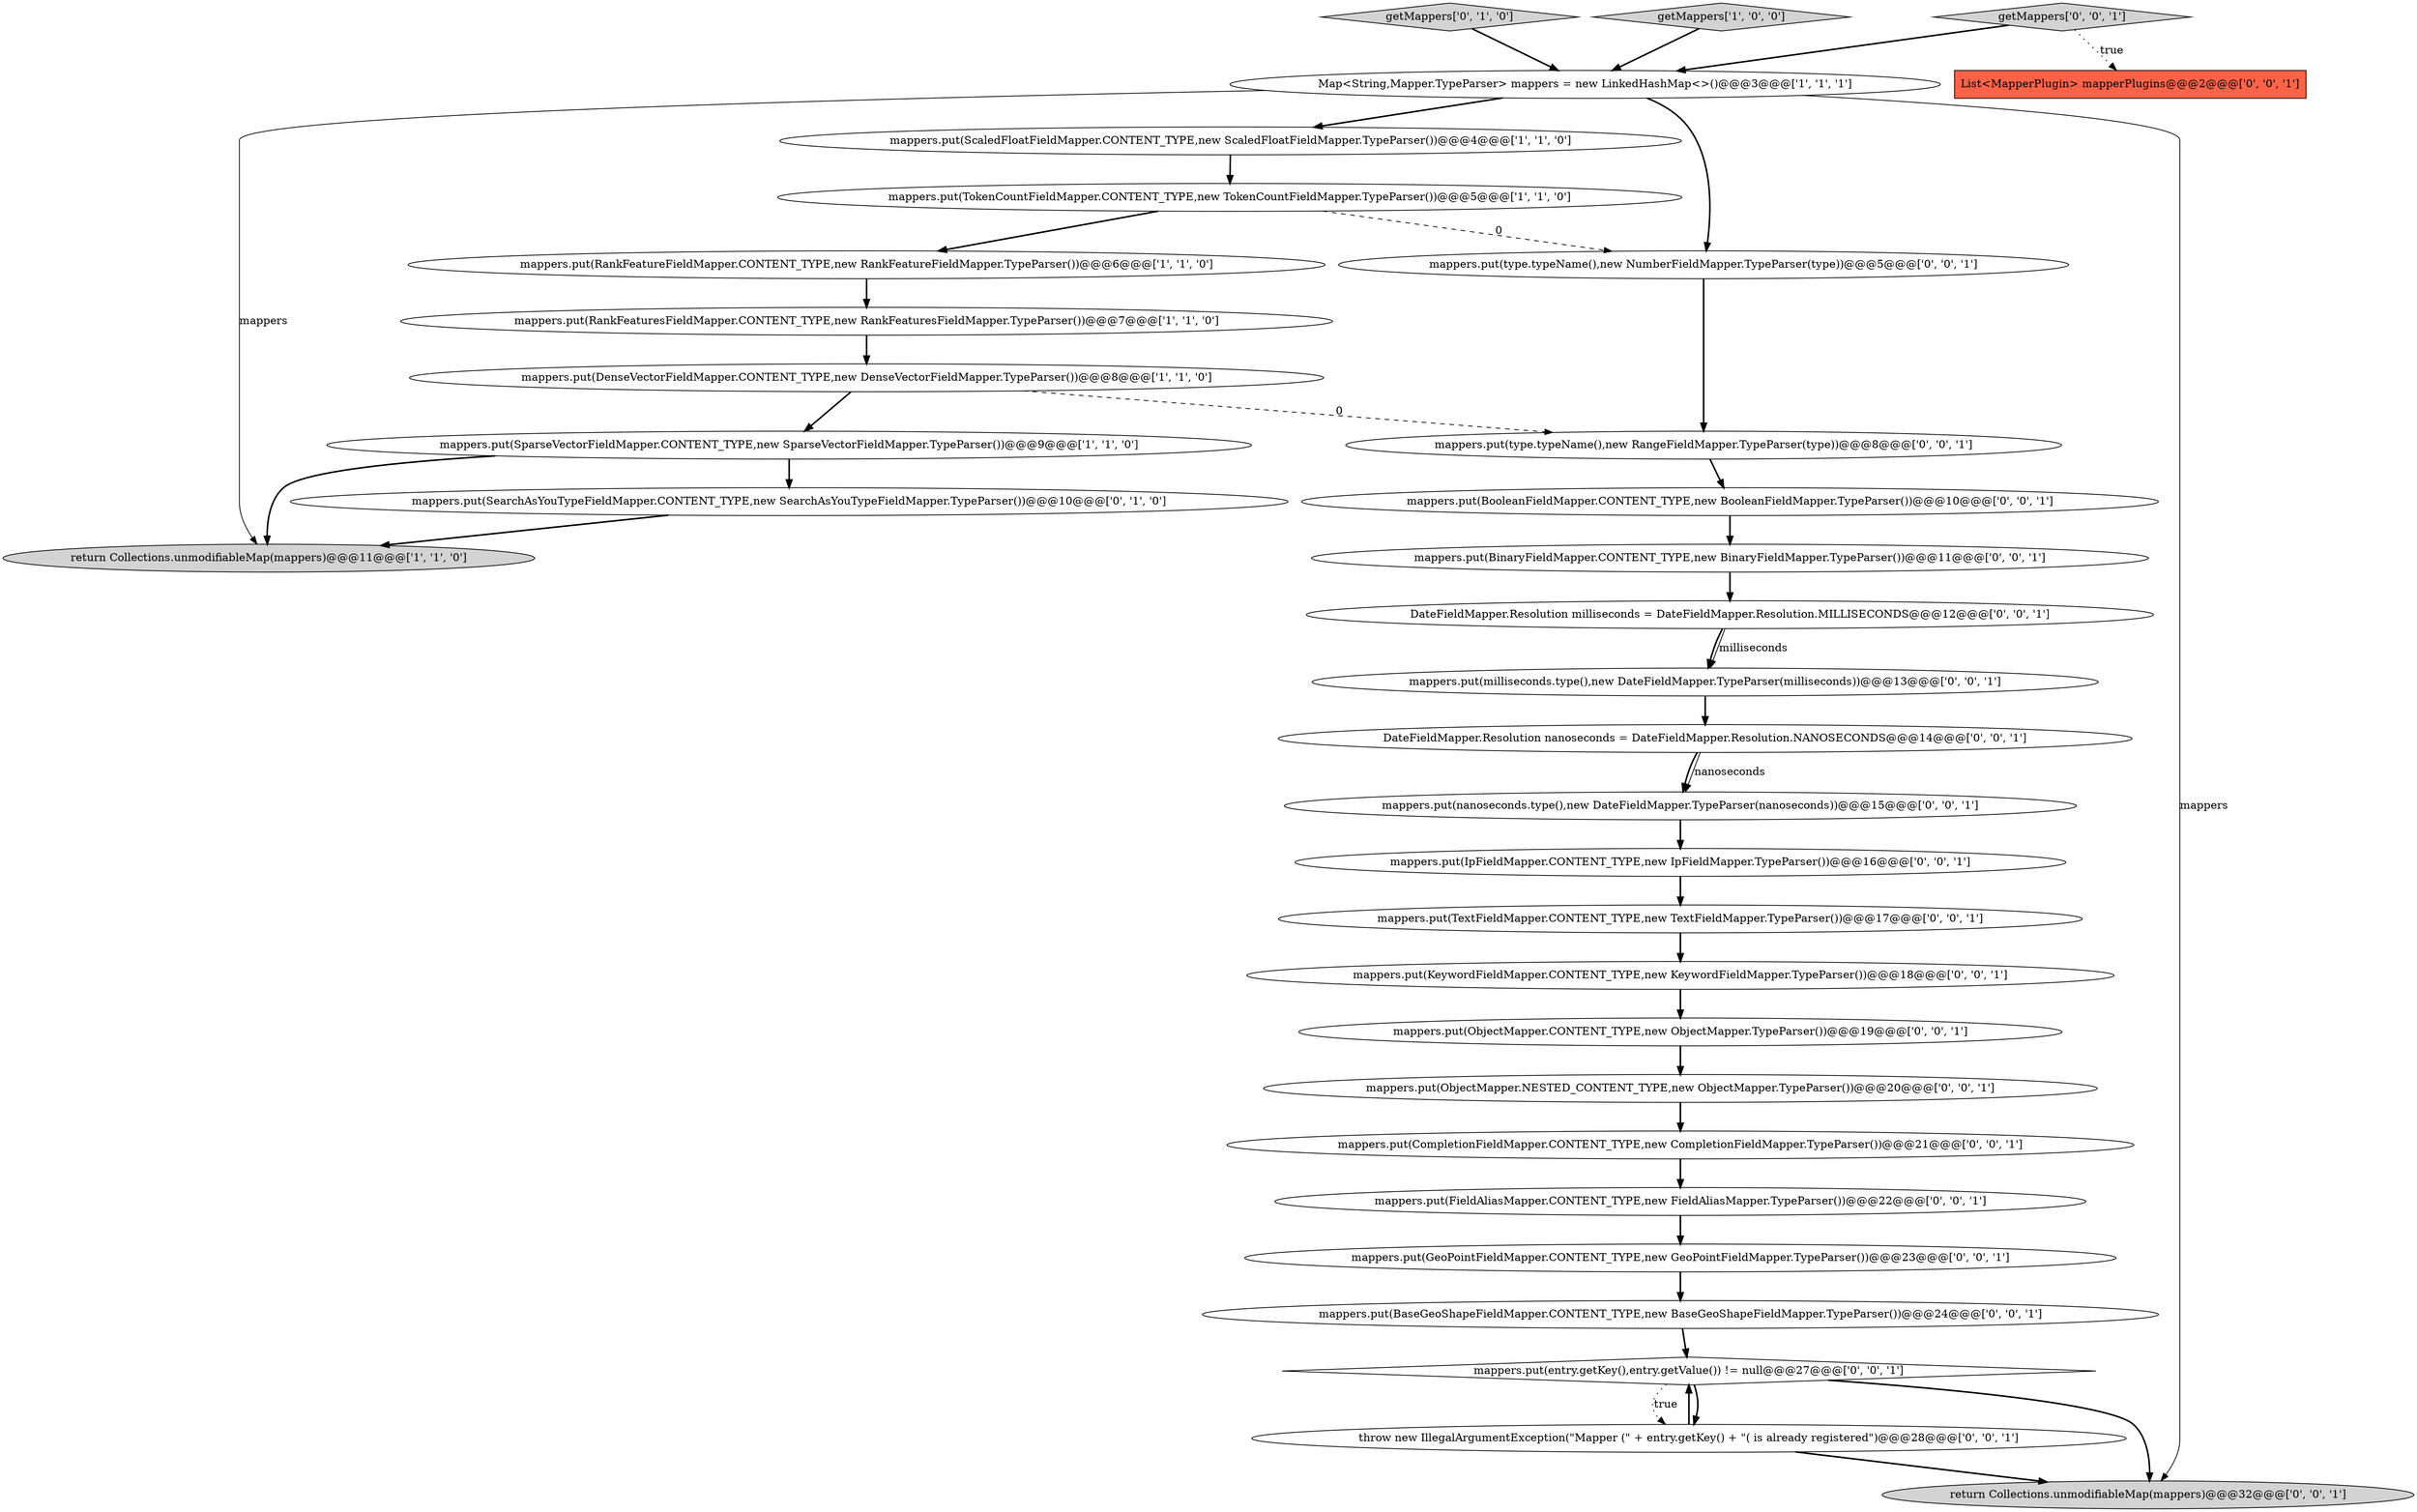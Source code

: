 digraph {
14 [style = filled, label = "mappers.put(ObjectMapper.NESTED_CONTENT_TYPE,new ObjectMapper.TypeParser())@@@20@@@['0', '0', '1']", fillcolor = white, shape = ellipse image = "AAA0AAABBB3BBB"];
17 [style = filled, label = "mappers.put(TextFieldMapper.CONTENT_TYPE,new TextFieldMapper.TypeParser())@@@17@@@['0', '0', '1']", fillcolor = white, shape = ellipse image = "AAA0AAABBB3BBB"];
10 [style = filled, label = "getMappers['0', '1', '0']", fillcolor = lightgray, shape = diamond image = "AAA0AAABBB2BBB"];
0 [style = filled, label = "mappers.put(TokenCountFieldMapper.CONTENT_TYPE,new TokenCountFieldMapper.TypeParser())@@@5@@@['1', '1', '0']", fillcolor = white, shape = ellipse image = "AAA0AAABBB1BBB"];
6 [style = filled, label = "Map<String,Mapper.TypeParser> mappers = new LinkedHashMap<>()@@@3@@@['1', '1', '1']", fillcolor = white, shape = ellipse image = "AAA0AAABBB1BBB"];
7 [style = filled, label = "mappers.put(ScaledFloatFieldMapper.CONTENT_TYPE,new ScaledFloatFieldMapper.TypeParser())@@@4@@@['1', '1', '0']", fillcolor = white, shape = ellipse image = "AAA0AAABBB1BBB"];
21 [style = filled, label = "getMappers['0', '0', '1']", fillcolor = lightgray, shape = diamond image = "AAA0AAABBB3BBB"];
22 [style = filled, label = "mappers.put(milliseconds.type(),new DateFieldMapper.TypeParser(milliseconds))@@@13@@@['0', '0', '1']", fillcolor = white, shape = ellipse image = "AAA0AAABBB3BBB"];
28 [style = filled, label = "return Collections.unmodifiableMap(mappers)@@@32@@@['0', '0', '1']", fillcolor = lightgray, shape = ellipse image = "AAA0AAABBB3BBB"];
32 [style = filled, label = "throw new IllegalArgumentException(\"Mapper (\" + entry.getKey() + \"( is already registered\")@@@28@@@['0', '0', '1']", fillcolor = white, shape = ellipse image = "AAA0AAABBB3BBB"];
29 [style = filled, label = "mappers.put(BooleanFieldMapper.CONTENT_TYPE,new BooleanFieldMapper.TypeParser())@@@10@@@['0', '0', '1']", fillcolor = white, shape = ellipse image = "AAA0AAABBB3BBB"];
18 [style = filled, label = "mappers.put(GeoPointFieldMapper.CONTENT_TYPE,new GeoPointFieldMapper.TypeParser())@@@23@@@['0', '0', '1']", fillcolor = white, shape = ellipse image = "AAA0AAABBB3BBB"];
13 [style = filled, label = "mappers.put(type.typeName(),new RangeFieldMapper.TypeParser(type))@@@8@@@['0', '0', '1']", fillcolor = white, shape = ellipse image = "AAA0AAABBB3BBB"];
4 [style = filled, label = "getMappers['1', '0', '0']", fillcolor = lightgray, shape = diamond image = "AAA0AAABBB1BBB"];
2 [style = filled, label = "mappers.put(RankFeatureFieldMapper.CONTENT_TYPE,new RankFeatureFieldMapper.TypeParser())@@@6@@@['1', '1', '0']", fillcolor = white, shape = ellipse image = "AAA0AAABBB1BBB"];
23 [style = filled, label = "mappers.put(ObjectMapper.CONTENT_TYPE,new ObjectMapper.TypeParser())@@@19@@@['0', '0', '1']", fillcolor = white, shape = ellipse image = "AAA0AAABBB3BBB"];
15 [style = filled, label = "mappers.put(CompletionFieldMapper.CONTENT_TYPE,new CompletionFieldMapper.TypeParser())@@@21@@@['0', '0', '1']", fillcolor = white, shape = ellipse image = "AAA0AAABBB3BBB"];
1 [style = filled, label = "return Collections.unmodifiableMap(mappers)@@@11@@@['1', '1', '0']", fillcolor = lightgray, shape = ellipse image = "AAA0AAABBB1BBB"];
20 [style = filled, label = "DateFieldMapper.Resolution milliseconds = DateFieldMapper.Resolution.MILLISECONDS@@@12@@@['0', '0', '1']", fillcolor = white, shape = ellipse image = "AAA0AAABBB3BBB"];
27 [style = filled, label = "mappers.put(FieldAliasMapper.CONTENT_TYPE,new FieldAliasMapper.TypeParser())@@@22@@@['0', '0', '1']", fillcolor = white, shape = ellipse image = "AAA0AAABBB3BBB"];
3 [style = filled, label = "mappers.put(RankFeaturesFieldMapper.CONTENT_TYPE,new RankFeaturesFieldMapper.TypeParser())@@@7@@@['1', '1', '0']", fillcolor = white, shape = ellipse image = "AAA0AAABBB1BBB"];
31 [style = filled, label = "List<MapperPlugin> mapperPlugins@@@2@@@['0', '0', '1']", fillcolor = tomato, shape = box image = "AAA0AAABBB3BBB"];
19 [style = filled, label = "mappers.put(type.typeName(),new NumberFieldMapper.TypeParser(type))@@@5@@@['0', '0', '1']", fillcolor = white, shape = ellipse image = "AAA0AAABBB3BBB"];
8 [style = filled, label = "mappers.put(DenseVectorFieldMapper.CONTENT_TYPE,new DenseVectorFieldMapper.TypeParser())@@@8@@@['1', '1', '0']", fillcolor = white, shape = ellipse image = "AAA0AAABBB1BBB"];
26 [style = filled, label = "mappers.put(KeywordFieldMapper.CONTENT_TYPE,new KeywordFieldMapper.TypeParser())@@@18@@@['0', '0', '1']", fillcolor = white, shape = ellipse image = "AAA0AAABBB3BBB"];
30 [style = filled, label = "mappers.put(IpFieldMapper.CONTENT_TYPE,new IpFieldMapper.TypeParser())@@@16@@@['0', '0', '1']", fillcolor = white, shape = ellipse image = "AAA0AAABBB3BBB"];
5 [style = filled, label = "mappers.put(SparseVectorFieldMapper.CONTENT_TYPE,new SparseVectorFieldMapper.TypeParser())@@@9@@@['1', '1', '0']", fillcolor = white, shape = ellipse image = "AAA0AAABBB1BBB"];
24 [style = filled, label = "mappers.put(entry.getKey(),entry.getValue()) != null@@@27@@@['0', '0', '1']", fillcolor = white, shape = diamond image = "AAA0AAABBB3BBB"];
9 [style = filled, label = "mappers.put(SearchAsYouTypeFieldMapper.CONTENT_TYPE,new SearchAsYouTypeFieldMapper.TypeParser())@@@10@@@['0', '1', '0']", fillcolor = white, shape = ellipse image = "AAA1AAABBB2BBB"];
25 [style = filled, label = "mappers.put(BaseGeoShapeFieldMapper.CONTENT_TYPE,new BaseGeoShapeFieldMapper.TypeParser())@@@24@@@['0', '0', '1']", fillcolor = white, shape = ellipse image = "AAA0AAABBB3BBB"];
16 [style = filled, label = "mappers.put(BinaryFieldMapper.CONTENT_TYPE,new BinaryFieldMapper.TypeParser())@@@11@@@['0', '0', '1']", fillcolor = white, shape = ellipse image = "AAA0AAABBB3BBB"];
11 [style = filled, label = "DateFieldMapper.Resolution nanoseconds = DateFieldMapper.Resolution.NANOSECONDS@@@14@@@['0', '0', '1']", fillcolor = white, shape = ellipse image = "AAA0AAABBB3BBB"];
12 [style = filled, label = "mappers.put(nanoseconds.type(),new DateFieldMapper.TypeParser(nanoseconds))@@@15@@@['0', '0', '1']", fillcolor = white, shape = ellipse image = "AAA0AAABBB3BBB"];
22->11 [style = bold, label=""];
0->19 [style = dashed, label="0"];
4->6 [style = bold, label=""];
24->32 [style = bold, label=""];
17->26 [style = bold, label=""];
11->12 [style = bold, label=""];
8->5 [style = bold, label=""];
10->6 [style = bold, label=""];
5->1 [style = bold, label=""];
25->24 [style = bold, label=""];
20->22 [style = bold, label=""];
8->13 [style = dashed, label="0"];
18->25 [style = bold, label=""];
6->1 [style = solid, label="mappers"];
5->9 [style = bold, label=""];
6->19 [style = bold, label=""];
12->30 [style = bold, label=""];
19->13 [style = bold, label=""];
2->3 [style = bold, label=""];
15->27 [style = bold, label=""];
29->16 [style = bold, label=""];
32->28 [style = bold, label=""];
11->12 [style = solid, label="nanoseconds"];
7->0 [style = bold, label=""];
13->29 [style = bold, label=""];
3->8 [style = bold, label=""];
27->18 [style = bold, label=""];
23->14 [style = bold, label=""];
24->32 [style = dotted, label="true"];
16->20 [style = bold, label=""];
26->23 [style = bold, label=""];
0->2 [style = bold, label=""];
6->7 [style = bold, label=""];
24->28 [style = bold, label=""];
21->31 [style = dotted, label="true"];
30->17 [style = bold, label=""];
14->15 [style = bold, label=""];
9->1 [style = bold, label=""];
21->6 [style = bold, label=""];
6->28 [style = solid, label="mappers"];
20->22 [style = solid, label="milliseconds"];
32->24 [style = bold, label=""];
}
